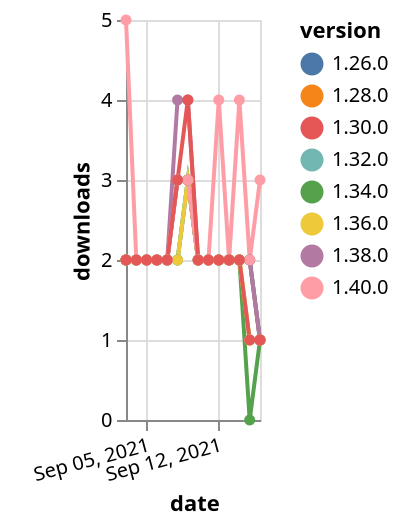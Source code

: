 {"$schema": "https://vega.github.io/schema/vega-lite/v5.json", "description": "A simple bar chart with embedded data.", "data": {"values": [{"date": "2021-09-03", "total": 1450, "delta": 2, "version": "1.34.0"}, {"date": "2021-09-04", "total": 1452, "delta": 2, "version": "1.34.0"}, {"date": "2021-09-05", "total": 1454, "delta": 2, "version": "1.34.0"}, {"date": "2021-09-06", "total": 1456, "delta": 2, "version": "1.34.0"}, {"date": "2021-09-07", "total": 1458, "delta": 2, "version": "1.34.0"}, {"date": "2021-09-08", "total": 1460, "delta": 2, "version": "1.34.0"}, {"date": "2021-09-09", "total": 1463, "delta": 3, "version": "1.34.0"}, {"date": "2021-09-10", "total": 1465, "delta": 2, "version": "1.34.0"}, {"date": "2021-09-11", "total": 1467, "delta": 2, "version": "1.34.0"}, {"date": "2021-09-12", "total": 1469, "delta": 2, "version": "1.34.0"}, {"date": "2021-09-13", "total": 1471, "delta": 2, "version": "1.34.0"}, {"date": "2021-09-14", "total": 1473, "delta": 2, "version": "1.34.0"}, {"date": "2021-09-15", "total": 1473, "delta": 0, "version": "1.34.0"}, {"date": "2021-09-16", "total": 1474, "delta": 1, "version": "1.34.0"}, {"date": "2021-09-03", "total": 1628, "delta": 2, "version": "1.32.0"}, {"date": "2021-09-04", "total": 1630, "delta": 2, "version": "1.32.0"}, {"date": "2021-09-05", "total": 1632, "delta": 2, "version": "1.32.0"}, {"date": "2021-09-06", "total": 1634, "delta": 2, "version": "1.32.0"}, {"date": "2021-09-07", "total": 1636, "delta": 2, "version": "1.32.0"}, {"date": "2021-09-08", "total": 1638, "delta": 2, "version": "1.32.0"}, {"date": "2021-09-09", "total": 1641, "delta": 3, "version": "1.32.0"}, {"date": "2021-09-10", "total": 1643, "delta": 2, "version": "1.32.0"}, {"date": "2021-09-11", "total": 1645, "delta": 2, "version": "1.32.0"}, {"date": "2021-09-12", "total": 1647, "delta": 2, "version": "1.32.0"}, {"date": "2021-09-13", "total": 1649, "delta": 2, "version": "1.32.0"}, {"date": "2021-09-14", "total": 1651, "delta": 2, "version": "1.32.0"}, {"date": "2021-09-15", "total": 1652, "delta": 1, "version": "1.32.0"}, {"date": "2021-09-16", "total": 1653, "delta": 1, "version": "1.32.0"}, {"date": "2021-09-03", "total": 2280, "delta": 2, "version": "1.28.0"}, {"date": "2021-09-04", "total": 2282, "delta": 2, "version": "1.28.0"}, {"date": "2021-09-05", "total": 2284, "delta": 2, "version": "1.28.0"}, {"date": "2021-09-06", "total": 2286, "delta": 2, "version": "1.28.0"}, {"date": "2021-09-07", "total": 2288, "delta": 2, "version": "1.28.0"}, {"date": "2021-09-08", "total": 2291, "delta": 3, "version": "1.28.0"}, {"date": "2021-09-09", "total": 2294, "delta": 3, "version": "1.28.0"}, {"date": "2021-09-10", "total": 2296, "delta": 2, "version": "1.28.0"}, {"date": "2021-09-11", "total": 2298, "delta": 2, "version": "1.28.0"}, {"date": "2021-09-12", "total": 2300, "delta": 2, "version": "1.28.0"}, {"date": "2021-09-13", "total": 2302, "delta": 2, "version": "1.28.0"}, {"date": "2021-09-14", "total": 2304, "delta": 2, "version": "1.28.0"}, {"date": "2021-09-15", "total": 2306, "delta": 2, "version": "1.28.0"}, {"date": "2021-09-16", "total": 2307, "delta": 1, "version": "1.28.0"}, {"date": "2021-09-03", "total": 2326, "delta": 2, "version": "1.26.0"}, {"date": "2021-09-04", "total": 2328, "delta": 2, "version": "1.26.0"}, {"date": "2021-09-05", "total": 2330, "delta": 2, "version": "1.26.0"}, {"date": "2021-09-06", "total": 2332, "delta": 2, "version": "1.26.0"}, {"date": "2021-09-07", "total": 2334, "delta": 2, "version": "1.26.0"}, {"date": "2021-09-08", "total": 2337, "delta": 3, "version": "1.26.0"}, {"date": "2021-09-09", "total": 2340, "delta": 3, "version": "1.26.0"}, {"date": "2021-09-10", "total": 2342, "delta": 2, "version": "1.26.0"}, {"date": "2021-09-11", "total": 2344, "delta": 2, "version": "1.26.0"}, {"date": "2021-09-12", "total": 2346, "delta": 2, "version": "1.26.0"}, {"date": "2021-09-13", "total": 2348, "delta": 2, "version": "1.26.0"}, {"date": "2021-09-14", "total": 2350, "delta": 2, "version": "1.26.0"}, {"date": "2021-09-15", "total": 2352, "delta": 2, "version": "1.26.0"}, {"date": "2021-09-16", "total": 2353, "delta": 1, "version": "1.26.0"}, {"date": "2021-09-03", "total": 730, "delta": 2, "version": "1.38.0"}, {"date": "2021-09-04", "total": 732, "delta": 2, "version": "1.38.0"}, {"date": "2021-09-05", "total": 734, "delta": 2, "version": "1.38.0"}, {"date": "2021-09-06", "total": 736, "delta": 2, "version": "1.38.0"}, {"date": "2021-09-07", "total": 738, "delta": 2, "version": "1.38.0"}, {"date": "2021-09-08", "total": 742, "delta": 4, "version": "1.38.0"}, {"date": "2021-09-09", "total": 746, "delta": 4, "version": "1.38.0"}, {"date": "2021-09-10", "total": 748, "delta": 2, "version": "1.38.0"}, {"date": "2021-09-11", "total": 750, "delta": 2, "version": "1.38.0"}, {"date": "2021-09-12", "total": 752, "delta": 2, "version": "1.38.0"}, {"date": "2021-09-13", "total": 754, "delta": 2, "version": "1.38.0"}, {"date": "2021-09-14", "total": 756, "delta": 2, "version": "1.38.0"}, {"date": "2021-09-15", "total": 758, "delta": 2, "version": "1.38.0"}, {"date": "2021-09-16", "total": 759, "delta": 1, "version": "1.38.0"}, {"date": "2021-09-03", "total": 1005, "delta": 2, "version": "1.36.0"}, {"date": "2021-09-04", "total": 1007, "delta": 2, "version": "1.36.0"}, {"date": "2021-09-05", "total": 1009, "delta": 2, "version": "1.36.0"}, {"date": "2021-09-06", "total": 1011, "delta": 2, "version": "1.36.0"}, {"date": "2021-09-07", "total": 1013, "delta": 2, "version": "1.36.0"}, {"date": "2021-09-08", "total": 1015, "delta": 2, "version": "1.36.0"}, {"date": "2021-09-09", "total": 1018, "delta": 3, "version": "1.36.0"}, {"date": "2021-09-10", "total": 1020, "delta": 2, "version": "1.36.0"}, {"date": "2021-09-11", "total": 1022, "delta": 2, "version": "1.36.0"}, {"date": "2021-09-12", "total": 1024, "delta": 2, "version": "1.36.0"}, {"date": "2021-09-13", "total": 1026, "delta": 2, "version": "1.36.0"}, {"date": "2021-09-14", "total": 1028, "delta": 2, "version": "1.36.0"}, {"date": "2021-09-15", "total": 1029, "delta": 1, "version": "1.36.0"}, {"date": "2021-09-16", "total": 1030, "delta": 1, "version": "1.36.0"}, {"date": "2021-09-03", "total": 233, "delta": 5, "version": "1.40.0"}, {"date": "2021-09-04", "total": 235, "delta": 2, "version": "1.40.0"}, {"date": "2021-09-05", "total": 237, "delta": 2, "version": "1.40.0"}, {"date": "2021-09-06", "total": 239, "delta": 2, "version": "1.40.0"}, {"date": "2021-09-07", "total": 241, "delta": 2, "version": "1.40.0"}, {"date": "2021-09-08", "total": 244, "delta": 3, "version": "1.40.0"}, {"date": "2021-09-09", "total": 247, "delta": 3, "version": "1.40.0"}, {"date": "2021-09-10", "total": 249, "delta": 2, "version": "1.40.0"}, {"date": "2021-09-11", "total": 251, "delta": 2, "version": "1.40.0"}, {"date": "2021-09-12", "total": 255, "delta": 4, "version": "1.40.0"}, {"date": "2021-09-13", "total": 257, "delta": 2, "version": "1.40.0"}, {"date": "2021-09-14", "total": 261, "delta": 4, "version": "1.40.0"}, {"date": "2021-09-15", "total": 263, "delta": 2, "version": "1.40.0"}, {"date": "2021-09-16", "total": 266, "delta": 3, "version": "1.40.0"}, {"date": "2021-09-03", "total": 2197, "delta": 2, "version": "1.30.0"}, {"date": "2021-09-04", "total": 2199, "delta": 2, "version": "1.30.0"}, {"date": "2021-09-05", "total": 2201, "delta": 2, "version": "1.30.0"}, {"date": "2021-09-06", "total": 2203, "delta": 2, "version": "1.30.0"}, {"date": "2021-09-07", "total": 2205, "delta": 2, "version": "1.30.0"}, {"date": "2021-09-08", "total": 2208, "delta": 3, "version": "1.30.0"}, {"date": "2021-09-09", "total": 2212, "delta": 4, "version": "1.30.0"}, {"date": "2021-09-10", "total": 2214, "delta": 2, "version": "1.30.0"}, {"date": "2021-09-11", "total": 2216, "delta": 2, "version": "1.30.0"}, {"date": "2021-09-12", "total": 2218, "delta": 2, "version": "1.30.0"}, {"date": "2021-09-13", "total": 2220, "delta": 2, "version": "1.30.0"}, {"date": "2021-09-14", "total": 2222, "delta": 2, "version": "1.30.0"}, {"date": "2021-09-15", "total": 2223, "delta": 1, "version": "1.30.0"}, {"date": "2021-09-16", "total": 2224, "delta": 1, "version": "1.30.0"}]}, "width": "container", "mark": {"type": "line", "point": {"filled": true}}, "encoding": {"x": {"field": "date", "type": "temporal", "timeUnit": "yearmonthdate", "title": "date", "axis": {"labelAngle": -15}}, "y": {"field": "delta", "type": "quantitative", "title": "downloads"}, "color": {"field": "version", "type": "nominal"}, "tooltip": {"field": "delta"}}}